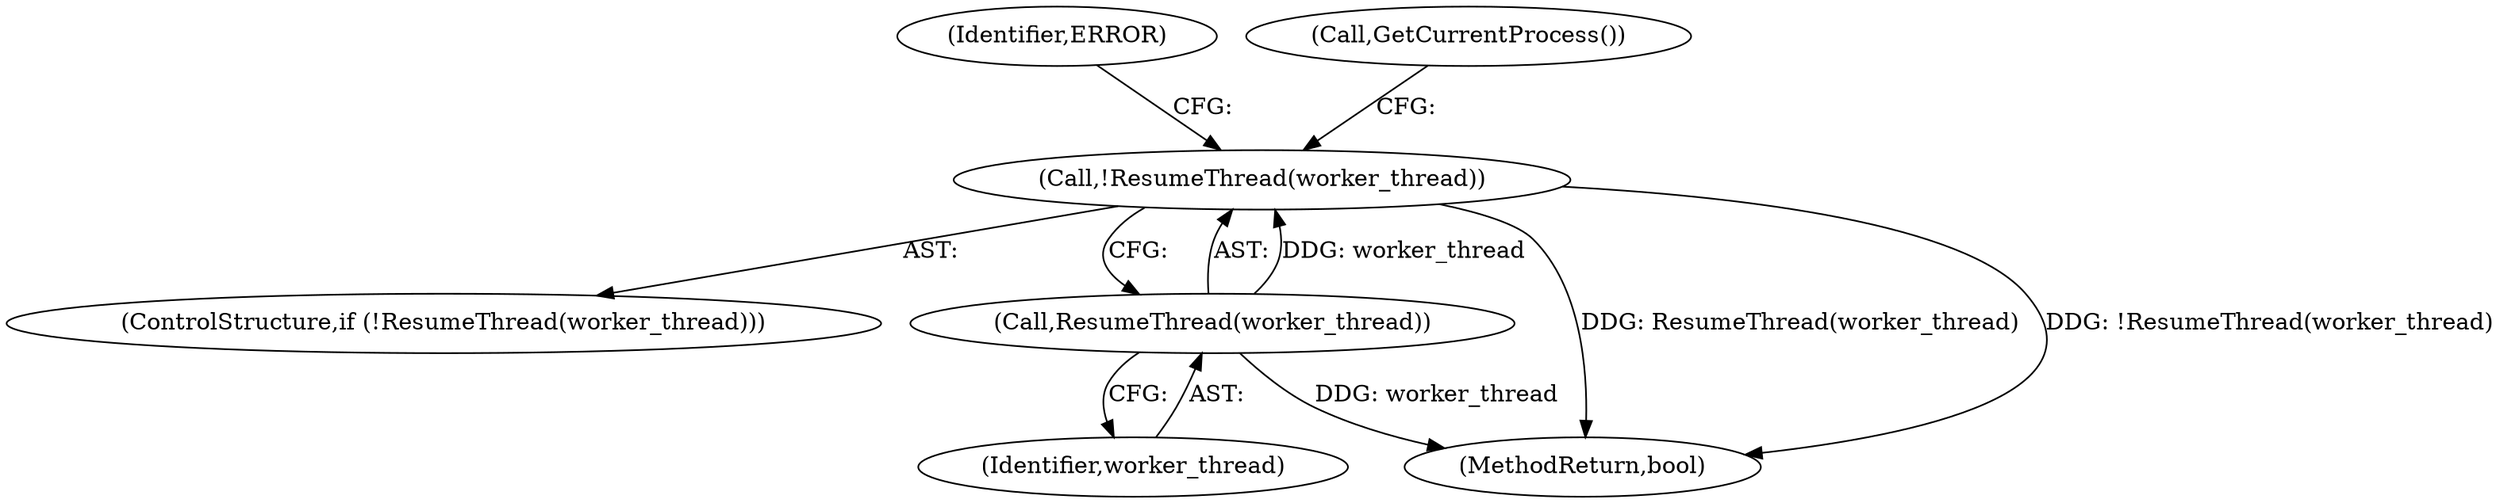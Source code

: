 digraph "0_Chrome_b15c87071f906301bccc824ce013966ca93998c7_19@API" {
"1000220" [label="(Call,!ResumeThread(worker_thread))"];
"1000221" [label="(Call,ResumeThread(worker_thread))"];
"1000219" [label="(ControlStructure,if (!ResumeThread(worker_thread)))"];
"1000220" [label="(Call,!ResumeThread(worker_thread))"];
"1000226" [label="(Identifier,ERROR)"];
"1000264" [label="(MethodReturn,bool)"];
"1000236" [label="(Call,GetCurrentProcess())"];
"1000222" [label="(Identifier,worker_thread)"];
"1000221" [label="(Call,ResumeThread(worker_thread))"];
"1000220" -> "1000219"  [label="AST: "];
"1000220" -> "1000221"  [label="CFG: "];
"1000221" -> "1000220"  [label="AST: "];
"1000226" -> "1000220"  [label="CFG: "];
"1000236" -> "1000220"  [label="CFG: "];
"1000220" -> "1000264"  [label="DDG: ResumeThread(worker_thread)"];
"1000220" -> "1000264"  [label="DDG: !ResumeThread(worker_thread)"];
"1000221" -> "1000220"  [label="DDG: worker_thread"];
"1000221" -> "1000222"  [label="CFG: "];
"1000222" -> "1000221"  [label="AST: "];
"1000221" -> "1000264"  [label="DDG: worker_thread"];
}

